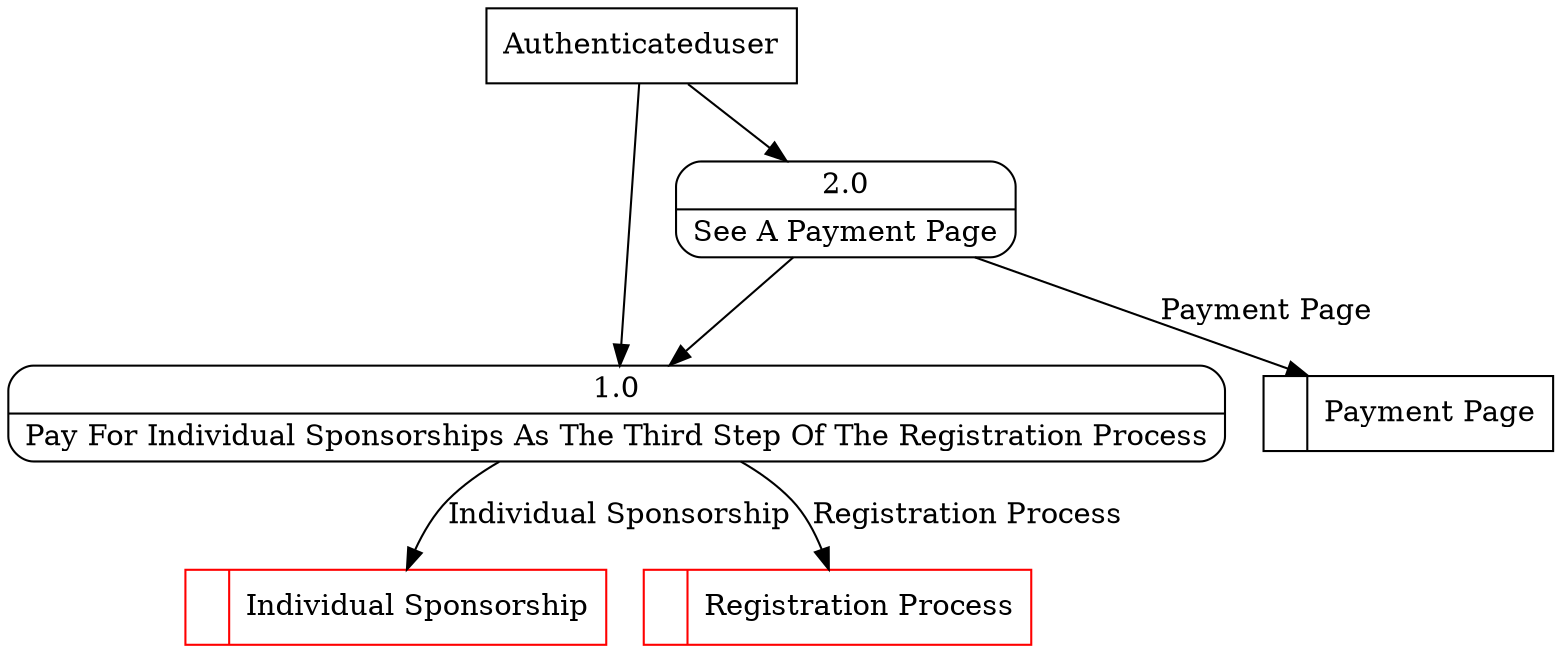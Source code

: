 digraph dfd2{ 
node[shape=record]
200 [label="<f0>  |<f1> Individual Sponsorship " color=red];
201 [label="<f0>  |<f1> Payment Page " ];
202 [label="<f0>  |<f1> Registration Process " color=red];
203 [label="Authenticateduser" shape=box];
204 [label="{<f0> 1.0|<f1> Pay For Individual Sponsorships As The Third Step Of The Registration Process }" shape=Mrecord];
205 [label="{<f0> 2.0|<f1> See A Payment Page }" shape=Mrecord];
203 -> 204
203 -> 205
204 -> 200 [label="Individual Sponsorship"]
204 -> 202 [label="Registration Process"]
205 -> 204
205 -> 201 [label="Payment Page"]
}
